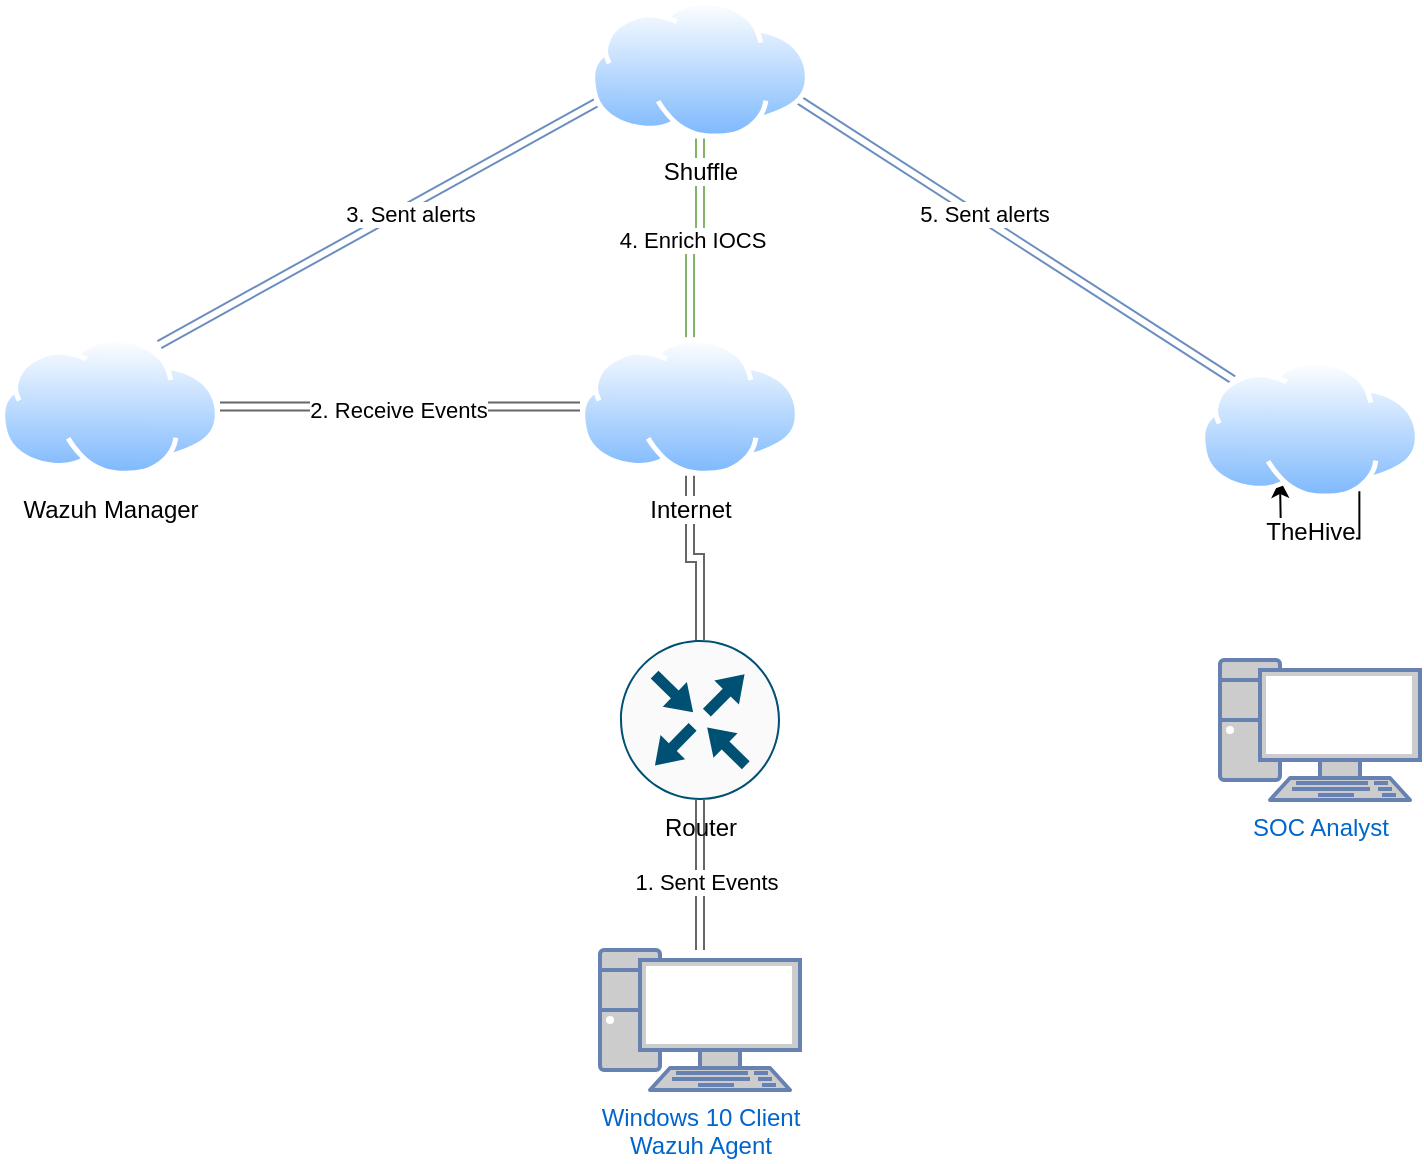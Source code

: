 <mxfile version="23.1.7" type="github">
  <diagram name="Page-1" id="SlBVDK-jF84yLK3197XK">
    <mxGraphModel dx="954" dy="592" grid="1" gridSize="10" guides="1" tooltips="1" connect="1" arrows="1" fold="1" page="1" pageScale="1" pageWidth="850" pageHeight="1100" math="0" shadow="0">
      <root>
        <mxCell id="0" />
        <mxCell id="1" parent="0" />
        <mxCell id="MMs8Prg9jMx3rJHZNOH3-11" style="edgeStyle=orthogonalEdgeStyle;rounded=0;orthogonalLoop=1;jettySize=auto;html=1;startArrow=blockThin;startFill=1;shape=link;fillColor=#f5f5f5;strokeColor=#666666;" edge="1" parent="1" source="MMs8Prg9jMx3rJHZNOH3-1" target="MMs8Prg9jMx3rJHZNOH3-2">
          <mxGeometry relative="1" as="geometry" />
        </mxCell>
        <mxCell id="MMs8Prg9jMx3rJHZNOH3-12" value="1. Sent Events" style="edgeLabel;html=1;align=center;verticalAlign=middle;resizable=0;points=[];" vertex="1" connectable="0" parent="MMs8Prg9jMx3rJHZNOH3-11">
          <mxGeometry x="-0.095" y="-3" relative="1" as="geometry">
            <mxPoint as="offset" />
          </mxGeometry>
        </mxCell>
        <mxCell id="MMs8Prg9jMx3rJHZNOH3-1" value="Windows 10 Client&lt;br&gt;Wazuh Agent" style="fontColor=#0066CC;verticalAlign=top;verticalLabelPosition=bottom;labelPosition=center;align=center;html=1;outlineConnect=0;fillColor=#CCCCCC;strokeColor=#6881B3;gradientColor=none;gradientDirection=north;strokeWidth=2;shape=mxgraph.networks.pc;" vertex="1" parent="1">
          <mxGeometry x="370" y="515" width="100" height="70" as="geometry" />
        </mxCell>
        <mxCell id="MMs8Prg9jMx3rJHZNOH3-13" value="" style="edgeStyle=orthogonalEdgeStyle;rounded=0;orthogonalLoop=1;jettySize=auto;html=1;shape=link;fillColor=#f5f5f5;strokeColor=#666666;" edge="1" parent="1" source="MMs8Prg9jMx3rJHZNOH3-2" target="MMs8Prg9jMx3rJHZNOH3-5">
          <mxGeometry relative="1" as="geometry" />
        </mxCell>
        <mxCell id="MMs8Prg9jMx3rJHZNOH3-2" value="Router" style="sketch=0;points=[[0.5,0,0],[1,0.5,0],[0.5,1,0],[0,0.5,0],[0.145,0.145,0],[0.856,0.145,0],[0.855,0.856,0],[0.145,0.855,0]];verticalLabelPosition=bottom;html=1;verticalAlign=top;aspect=fixed;align=center;pointerEvents=1;shape=mxgraph.cisco19.rect;prIcon=router;fillColor=#FAFAFA;strokeColor=#005073;" vertex="1" parent="1">
          <mxGeometry x="380" y="360" width="80" height="80" as="geometry" />
        </mxCell>
        <mxCell id="MMs8Prg9jMx3rJHZNOH3-18" style="edgeStyle=orthogonalEdgeStyle;rounded=0;orthogonalLoop=1;jettySize=auto;html=1;exitX=0.5;exitY=0;exitDx=0;exitDy=0;entryX=0.5;entryY=1;entryDx=0;entryDy=0;shape=link;fillColor=#d5e8d4;strokeColor=#82b366;" edge="1" parent="1" source="MMs8Prg9jMx3rJHZNOH3-5" target="MMs8Prg9jMx3rJHZNOH3-7">
          <mxGeometry relative="1" as="geometry" />
        </mxCell>
        <mxCell id="MMs8Prg9jMx3rJHZNOH3-19" value="4. Enrich IOCS" style="edgeLabel;html=1;align=center;verticalAlign=middle;resizable=0;points=[];" vertex="1" connectable="0" parent="MMs8Prg9jMx3rJHZNOH3-18">
          <mxGeometry x="-0.03" y="-1" relative="1" as="geometry">
            <mxPoint as="offset" />
          </mxGeometry>
        </mxCell>
        <mxCell id="MMs8Prg9jMx3rJHZNOH3-5" value="Internet" style="image;aspect=fixed;perimeter=ellipsePerimeter;html=1;align=center;shadow=0;dashed=0;spacingTop=3;image=img/lib/active_directory/internet_cloud.svg;" vertex="1" parent="1">
          <mxGeometry x="360" y="208.6" width="110" height="69.3" as="geometry" />
        </mxCell>
        <mxCell id="MMs8Prg9jMx3rJHZNOH3-14" style="edgeStyle=orthogonalEdgeStyle;rounded=0;orthogonalLoop=1;jettySize=auto;html=1;exitX=1;exitY=0.5;exitDx=0;exitDy=0;shape=link;fillColor=#f5f5f5;strokeColor=#666666;" edge="1" parent="1" source="MMs8Prg9jMx3rJHZNOH3-6" target="MMs8Prg9jMx3rJHZNOH3-5">
          <mxGeometry relative="1" as="geometry" />
        </mxCell>
        <mxCell id="MMs8Prg9jMx3rJHZNOH3-15" value="2. Receive Events" style="edgeLabel;html=1;align=center;verticalAlign=middle;resizable=0;points=[];" vertex="1" connectable="0" parent="MMs8Prg9jMx3rJHZNOH3-14">
          <mxGeometry x="-0.011" y="-1" relative="1" as="geometry">
            <mxPoint as="offset" />
          </mxGeometry>
        </mxCell>
        <mxCell id="MMs8Prg9jMx3rJHZNOH3-6" value="Wazuh Manager" style="image;aspect=fixed;perimeter=ellipsePerimeter;html=1;align=center;shadow=0;dashed=0;spacingTop=3;image=img/lib/active_directory/internet_cloud.svg;" vertex="1" parent="1">
          <mxGeometry x="70" y="208.6" width="110" height="69.3" as="geometry" />
        </mxCell>
        <mxCell id="MMs8Prg9jMx3rJHZNOH3-16" style="rounded=0;orthogonalLoop=1;jettySize=auto;html=1;exitX=0;exitY=0.75;exitDx=0;exitDy=0;entryX=0.75;entryY=0;entryDx=0;entryDy=0;shape=link;fillColor=#dae8fc;strokeColor=#6c8ebf;" edge="1" parent="1" source="MMs8Prg9jMx3rJHZNOH3-7" target="MMs8Prg9jMx3rJHZNOH3-6">
          <mxGeometry relative="1" as="geometry" />
        </mxCell>
        <mxCell id="MMs8Prg9jMx3rJHZNOH3-17" value="3. Sent alerts" style="edgeLabel;html=1;align=center;verticalAlign=middle;resizable=0;points=[];" vertex="1" connectable="0" parent="MMs8Prg9jMx3rJHZNOH3-16">
          <mxGeometry x="-0.123" y="3" relative="1" as="geometry">
            <mxPoint as="offset" />
          </mxGeometry>
        </mxCell>
        <mxCell id="MMs8Prg9jMx3rJHZNOH3-20" style="rounded=0;orthogonalLoop=1;jettySize=auto;html=1;exitX=1;exitY=0.75;exitDx=0;exitDy=0;shape=link;fillColor=#dae8fc;strokeColor=#6c8ebf;" edge="1" parent="1" source="MMs8Prg9jMx3rJHZNOH3-7" target="MMs8Prg9jMx3rJHZNOH3-8">
          <mxGeometry relative="1" as="geometry" />
        </mxCell>
        <mxCell id="MMs8Prg9jMx3rJHZNOH3-21" value="5. Sent alerts" style="edgeLabel;html=1;align=center;verticalAlign=middle;resizable=0;points=[];" vertex="1" connectable="0" parent="MMs8Prg9jMx3rJHZNOH3-20">
          <mxGeometry x="-0.169" y="3" relative="1" as="geometry">
            <mxPoint y="1" as="offset" />
          </mxGeometry>
        </mxCell>
        <mxCell id="MMs8Prg9jMx3rJHZNOH3-7" value="Shuffle" style="image;aspect=fixed;perimeter=ellipsePerimeter;html=1;align=center;shadow=0;dashed=0;spacingTop=3;image=img/lib/active_directory/internet_cloud.svg;" vertex="1" parent="1">
          <mxGeometry x="365" y="40" width="110" height="69.3" as="geometry" />
        </mxCell>
        <mxCell id="MMs8Prg9jMx3rJHZNOH3-9" style="edgeStyle=orthogonalEdgeStyle;rounded=0;orthogonalLoop=1;jettySize=auto;html=1;exitX=0.75;exitY=1;exitDx=0;exitDy=0;" edge="1" parent="1" source="MMs8Prg9jMx3rJHZNOH3-8">
          <mxGeometry relative="1" as="geometry">
            <mxPoint x="710" y="280" as="targetPoint" />
          </mxGeometry>
        </mxCell>
        <mxCell id="MMs8Prg9jMx3rJHZNOH3-8" value="TheHive" style="image;aspect=fixed;perimeter=ellipsePerimeter;html=1;align=center;shadow=0;dashed=0;spacingTop=3;image=img/lib/active_directory/internet_cloud.svg;" vertex="1" parent="1">
          <mxGeometry x="670" y="220" width="110" height="69.3" as="geometry" />
        </mxCell>
        <mxCell id="MMs8Prg9jMx3rJHZNOH3-10" value="SOC Analyst" style="fontColor=#0066CC;verticalAlign=top;verticalLabelPosition=bottom;labelPosition=center;align=center;html=1;outlineConnect=0;fillColor=#CCCCCC;strokeColor=#6881B3;gradientColor=none;gradientDirection=north;strokeWidth=2;shape=mxgraph.networks.pc;" vertex="1" parent="1">
          <mxGeometry x="680" y="370" width="100" height="70" as="geometry" />
        </mxCell>
      </root>
    </mxGraphModel>
  </diagram>
</mxfile>
